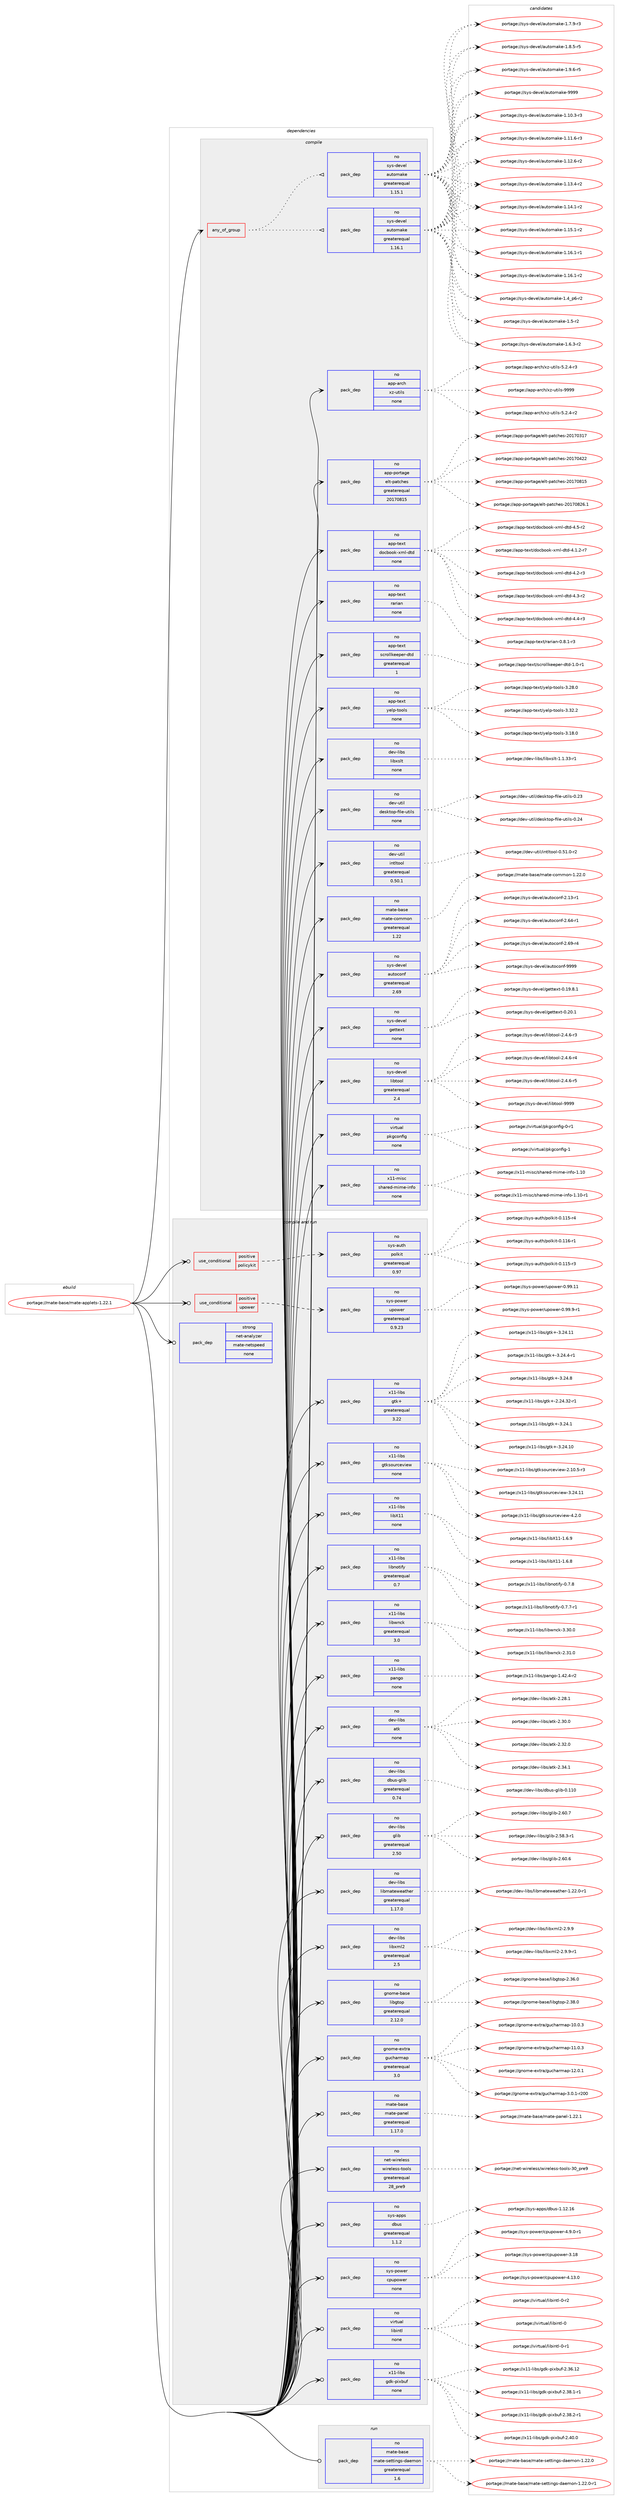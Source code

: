 digraph prolog {

# *************
# Graph options
# *************

newrank=true;
concentrate=true;
compound=true;
graph [rankdir=LR,fontname=Helvetica,fontsize=10,ranksep=1.5];#, ranksep=2.5, nodesep=0.2];
edge  [arrowhead=vee];
node  [fontname=Helvetica,fontsize=10];

# **********
# The ebuild
# **********

subgraph cluster_leftcol {
color=gray;
rank=same;
label=<<i>ebuild</i>>;
id [label="portage://mate-base/mate-applets-1.22.1", color=red, width=4, href="../mate-base/mate-applets-1.22.1.svg"];
}

# ****************
# The dependencies
# ****************

subgraph cluster_midcol {
color=gray;
label=<<i>dependencies</i>>;
subgraph cluster_compile {
fillcolor="#eeeeee";
style=filled;
label=<<i>compile</i>>;
subgraph any4832 {
dependency308173 [label=<<TABLE BORDER="0" CELLBORDER="1" CELLSPACING="0" CELLPADDING="4"><TR><TD CELLPADDING="10">any_of_group</TD></TR></TABLE>>, shape=none, color=red];subgraph pack225824 {
dependency308174 [label=<<TABLE BORDER="0" CELLBORDER="1" CELLSPACING="0" CELLPADDING="4" WIDTH="220"><TR><TD ROWSPAN="6" CELLPADDING="30">pack_dep</TD></TR><TR><TD WIDTH="110">no</TD></TR><TR><TD>sys-devel</TD></TR><TR><TD>automake</TD></TR><TR><TD>greaterequal</TD></TR><TR><TD>1.16.1</TD></TR></TABLE>>, shape=none, color=blue];
}
dependency308173:e -> dependency308174:w [weight=20,style="dotted",arrowhead="oinv"];
subgraph pack225825 {
dependency308175 [label=<<TABLE BORDER="0" CELLBORDER="1" CELLSPACING="0" CELLPADDING="4" WIDTH="220"><TR><TD ROWSPAN="6" CELLPADDING="30">pack_dep</TD></TR><TR><TD WIDTH="110">no</TD></TR><TR><TD>sys-devel</TD></TR><TR><TD>automake</TD></TR><TR><TD>greaterequal</TD></TR><TR><TD>1.15.1</TD></TR></TABLE>>, shape=none, color=blue];
}
dependency308173:e -> dependency308175:w [weight=20,style="dotted",arrowhead="oinv"];
}
id:e -> dependency308173:w [weight=20,style="solid",arrowhead="vee"];
subgraph pack225826 {
dependency308176 [label=<<TABLE BORDER="0" CELLBORDER="1" CELLSPACING="0" CELLPADDING="4" WIDTH="220"><TR><TD ROWSPAN="6" CELLPADDING="30">pack_dep</TD></TR><TR><TD WIDTH="110">no</TD></TR><TR><TD>app-arch</TD></TR><TR><TD>xz-utils</TD></TR><TR><TD>none</TD></TR><TR><TD></TD></TR></TABLE>>, shape=none, color=blue];
}
id:e -> dependency308176:w [weight=20,style="solid",arrowhead="vee"];
subgraph pack225827 {
dependency308177 [label=<<TABLE BORDER="0" CELLBORDER="1" CELLSPACING="0" CELLPADDING="4" WIDTH="220"><TR><TD ROWSPAN="6" CELLPADDING="30">pack_dep</TD></TR><TR><TD WIDTH="110">no</TD></TR><TR><TD>app-portage</TD></TR><TR><TD>elt-patches</TD></TR><TR><TD>greaterequal</TD></TR><TR><TD>20170815</TD></TR></TABLE>>, shape=none, color=blue];
}
id:e -> dependency308177:w [weight=20,style="solid",arrowhead="vee"];
subgraph pack225828 {
dependency308178 [label=<<TABLE BORDER="0" CELLBORDER="1" CELLSPACING="0" CELLPADDING="4" WIDTH="220"><TR><TD ROWSPAN="6" CELLPADDING="30">pack_dep</TD></TR><TR><TD WIDTH="110">no</TD></TR><TR><TD>app-text</TD></TR><TR><TD>docbook-xml-dtd</TD></TR><TR><TD>none</TD></TR><TR><TD></TD></TR></TABLE>>, shape=none, color=blue];
}
id:e -> dependency308178:w [weight=20,style="solid",arrowhead="vee"];
subgraph pack225829 {
dependency308179 [label=<<TABLE BORDER="0" CELLBORDER="1" CELLSPACING="0" CELLPADDING="4" WIDTH="220"><TR><TD ROWSPAN="6" CELLPADDING="30">pack_dep</TD></TR><TR><TD WIDTH="110">no</TD></TR><TR><TD>app-text</TD></TR><TR><TD>rarian</TD></TR><TR><TD>none</TD></TR><TR><TD></TD></TR></TABLE>>, shape=none, color=blue];
}
id:e -> dependency308179:w [weight=20,style="solid",arrowhead="vee"];
subgraph pack225830 {
dependency308180 [label=<<TABLE BORDER="0" CELLBORDER="1" CELLSPACING="0" CELLPADDING="4" WIDTH="220"><TR><TD ROWSPAN="6" CELLPADDING="30">pack_dep</TD></TR><TR><TD WIDTH="110">no</TD></TR><TR><TD>app-text</TD></TR><TR><TD>scrollkeeper-dtd</TD></TR><TR><TD>greaterequal</TD></TR><TR><TD>1</TD></TR></TABLE>>, shape=none, color=blue];
}
id:e -> dependency308180:w [weight=20,style="solid",arrowhead="vee"];
subgraph pack225831 {
dependency308181 [label=<<TABLE BORDER="0" CELLBORDER="1" CELLSPACING="0" CELLPADDING="4" WIDTH="220"><TR><TD ROWSPAN="6" CELLPADDING="30">pack_dep</TD></TR><TR><TD WIDTH="110">no</TD></TR><TR><TD>app-text</TD></TR><TR><TD>yelp-tools</TD></TR><TR><TD>none</TD></TR><TR><TD></TD></TR></TABLE>>, shape=none, color=blue];
}
id:e -> dependency308181:w [weight=20,style="solid",arrowhead="vee"];
subgraph pack225832 {
dependency308182 [label=<<TABLE BORDER="0" CELLBORDER="1" CELLSPACING="0" CELLPADDING="4" WIDTH="220"><TR><TD ROWSPAN="6" CELLPADDING="30">pack_dep</TD></TR><TR><TD WIDTH="110">no</TD></TR><TR><TD>dev-libs</TD></TR><TR><TD>libxslt</TD></TR><TR><TD>none</TD></TR><TR><TD></TD></TR></TABLE>>, shape=none, color=blue];
}
id:e -> dependency308182:w [weight=20,style="solid",arrowhead="vee"];
subgraph pack225833 {
dependency308183 [label=<<TABLE BORDER="0" CELLBORDER="1" CELLSPACING="0" CELLPADDING="4" WIDTH="220"><TR><TD ROWSPAN="6" CELLPADDING="30">pack_dep</TD></TR><TR><TD WIDTH="110">no</TD></TR><TR><TD>dev-util</TD></TR><TR><TD>desktop-file-utils</TD></TR><TR><TD>none</TD></TR><TR><TD></TD></TR></TABLE>>, shape=none, color=blue];
}
id:e -> dependency308183:w [weight=20,style="solid",arrowhead="vee"];
subgraph pack225834 {
dependency308184 [label=<<TABLE BORDER="0" CELLBORDER="1" CELLSPACING="0" CELLPADDING="4" WIDTH="220"><TR><TD ROWSPAN="6" CELLPADDING="30">pack_dep</TD></TR><TR><TD WIDTH="110">no</TD></TR><TR><TD>dev-util</TD></TR><TR><TD>intltool</TD></TR><TR><TD>greaterequal</TD></TR><TR><TD>0.50.1</TD></TR></TABLE>>, shape=none, color=blue];
}
id:e -> dependency308184:w [weight=20,style="solid",arrowhead="vee"];
subgraph pack225835 {
dependency308185 [label=<<TABLE BORDER="0" CELLBORDER="1" CELLSPACING="0" CELLPADDING="4" WIDTH="220"><TR><TD ROWSPAN="6" CELLPADDING="30">pack_dep</TD></TR><TR><TD WIDTH="110">no</TD></TR><TR><TD>mate-base</TD></TR><TR><TD>mate-common</TD></TR><TR><TD>greaterequal</TD></TR><TR><TD>1.22</TD></TR></TABLE>>, shape=none, color=blue];
}
id:e -> dependency308185:w [weight=20,style="solid",arrowhead="vee"];
subgraph pack225836 {
dependency308186 [label=<<TABLE BORDER="0" CELLBORDER="1" CELLSPACING="0" CELLPADDING="4" WIDTH="220"><TR><TD ROWSPAN="6" CELLPADDING="30">pack_dep</TD></TR><TR><TD WIDTH="110">no</TD></TR><TR><TD>sys-devel</TD></TR><TR><TD>autoconf</TD></TR><TR><TD>greaterequal</TD></TR><TR><TD>2.69</TD></TR></TABLE>>, shape=none, color=blue];
}
id:e -> dependency308186:w [weight=20,style="solid",arrowhead="vee"];
subgraph pack225837 {
dependency308187 [label=<<TABLE BORDER="0" CELLBORDER="1" CELLSPACING="0" CELLPADDING="4" WIDTH="220"><TR><TD ROWSPAN="6" CELLPADDING="30">pack_dep</TD></TR><TR><TD WIDTH="110">no</TD></TR><TR><TD>sys-devel</TD></TR><TR><TD>gettext</TD></TR><TR><TD>none</TD></TR><TR><TD></TD></TR></TABLE>>, shape=none, color=blue];
}
id:e -> dependency308187:w [weight=20,style="solid",arrowhead="vee"];
subgraph pack225838 {
dependency308188 [label=<<TABLE BORDER="0" CELLBORDER="1" CELLSPACING="0" CELLPADDING="4" WIDTH="220"><TR><TD ROWSPAN="6" CELLPADDING="30">pack_dep</TD></TR><TR><TD WIDTH="110">no</TD></TR><TR><TD>sys-devel</TD></TR><TR><TD>libtool</TD></TR><TR><TD>greaterequal</TD></TR><TR><TD>2.4</TD></TR></TABLE>>, shape=none, color=blue];
}
id:e -> dependency308188:w [weight=20,style="solid",arrowhead="vee"];
subgraph pack225839 {
dependency308189 [label=<<TABLE BORDER="0" CELLBORDER="1" CELLSPACING="0" CELLPADDING="4" WIDTH="220"><TR><TD ROWSPAN="6" CELLPADDING="30">pack_dep</TD></TR><TR><TD WIDTH="110">no</TD></TR><TR><TD>virtual</TD></TR><TR><TD>pkgconfig</TD></TR><TR><TD>none</TD></TR><TR><TD></TD></TR></TABLE>>, shape=none, color=blue];
}
id:e -> dependency308189:w [weight=20,style="solid",arrowhead="vee"];
subgraph pack225840 {
dependency308190 [label=<<TABLE BORDER="0" CELLBORDER="1" CELLSPACING="0" CELLPADDING="4" WIDTH="220"><TR><TD ROWSPAN="6" CELLPADDING="30">pack_dep</TD></TR><TR><TD WIDTH="110">no</TD></TR><TR><TD>x11-misc</TD></TR><TR><TD>shared-mime-info</TD></TR><TR><TD>none</TD></TR><TR><TD></TD></TR></TABLE>>, shape=none, color=blue];
}
id:e -> dependency308190:w [weight=20,style="solid",arrowhead="vee"];
}
subgraph cluster_compileandrun {
fillcolor="#eeeeee";
style=filled;
label=<<i>compile and run</i>>;
subgraph cond77403 {
dependency308191 [label=<<TABLE BORDER="0" CELLBORDER="1" CELLSPACING="0" CELLPADDING="4"><TR><TD ROWSPAN="3" CELLPADDING="10">use_conditional</TD></TR><TR><TD>positive</TD></TR><TR><TD>policykit</TD></TR></TABLE>>, shape=none, color=red];
subgraph pack225841 {
dependency308192 [label=<<TABLE BORDER="0" CELLBORDER="1" CELLSPACING="0" CELLPADDING="4" WIDTH="220"><TR><TD ROWSPAN="6" CELLPADDING="30">pack_dep</TD></TR><TR><TD WIDTH="110">no</TD></TR><TR><TD>sys-auth</TD></TR><TR><TD>polkit</TD></TR><TR><TD>greaterequal</TD></TR><TR><TD>0.97</TD></TR></TABLE>>, shape=none, color=blue];
}
dependency308191:e -> dependency308192:w [weight=20,style="dashed",arrowhead="vee"];
}
id:e -> dependency308191:w [weight=20,style="solid",arrowhead="odotvee"];
subgraph cond77404 {
dependency308193 [label=<<TABLE BORDER="0" CELLBORDER="1" CELLSPACING="0" CELLPADDING="4"><TR><TD ROWSPAN="3" CELLPADDING="10">use_conditional</TD></TR><TR><TD>positive</TD></TR><TR><TD>upower</TD></TR></TABLE>>, shape=none, color=red];
subgraph pack225842 {
dependency308194 [label=<<TABLE BORDER="0" CELLBORDER="1" CELLSPACING="0" CELLPADDING="4" WIDTH="220"><TR><TD ROWSPAN="6" CELLPADDING="30">pack_dep</TD></TR><TR><TD WIDTH="110">no</TD></TR><TR><TD>sys-power</TD></TR><TR><TD>upower</TD></TR><TR><TD>greaterequal</TD></TR><TR><TD>0.9.23</TD></TR></TABLE>>, shape=none, color=blue];
}
dependency308193:e -> dependency308194:w [weight=20,style="dashed",arrowhead="vee"];
}
id:e -> dependency308193:w [weight=20,style="solid",arrowhead="odotvee"];
subgraph pack225843 {
dependency308195 [label=<<TABLE BORDER="0" CELLBORDER="1" CELLSPACING="0" CELLPADDING="4" WIDTH="220"><TR><TD ROWSPAN="6" CELLPADDING="30">pack_dep</TD></TR><TR><TD WIDTH="110">no</TD></TR><TR><TD>dev-libs</TD></TR><TR><TD>atk</TD></TR><TR><TD>none</TD></TR><TR><TD></TD></TR></TABLE>>, shape=none, color=blue];
}
id:e -> dependency308195:w [weight=20,style="solid",arrowhead="odotvee"];
subgraph pack225844 {
dependency308196 [label=<<TABLE BORDER="0" CELLBORDER="1" CELLSPACING="0" CELLPADDING="4" WIDTH="220"><TR><TD ROWSPAN="6" CELLPADDING="30">pack_dep</TD></TR><TR><TD WIDTH="110">no</TD></TR><TR><TD>dev-libs</TD></TR><TR><TD>dbus-glib</TD></TR><TR><TD>greaterequal</TD></TR><TR><TD>0.74</TD></TR></TABLE>>, shape=none, color=blue];
}
id:e -> dependency308196:w [weight=20,style="solid",arrowhead="odotvee"];
subgraph pack225845 {
dependency308197 [label=<<TABLE BORDER="0" CELLBORDER="1" CELLSPACING="0" CELLPADDING="4" WIDTH="220"><TR><TD ROWSPAN="6" CELLPADDING="30">pack_dep</TD></TR><TR><TD WIDTH="110">no</TD></TR><TR><TD>dev-libs</TD></TR><TR><TD>glib</TD></TR><TR><TD>greaterequal</TD></TR><TR><TD>2.50</TD></TR></TABLE>>, shape=none, color=blue];
}
id:e -> dependency308197:w [weight=20,style="solid",arrowhead="odotvee"];
subgraph pack225846 {
dependency308198 [label=<<TABLE BORDER="0" CELLBORDER="1" CELLSPACING="0" CELLPADDING="4" WIDTH="220"><TR><TD ROWSPAN="6" CELLPADDING="30">pack_dep</TD></TR><TR><TD WIDTH="110">no</TD></TR><TR><TD>dev-libs</TD></TR><TR><TD>libmateweather</TD></TR><TR><TD>greaterequal</TD></TR><TR><TD>1.17.0</TD></TR></TABLE>>, shape=none, color=blue];
}
id:e -> dependency308198:w [weight=20,style="solid",arrowhead="odotvee"];
subgraph pack225847 {
dependency308199 [label=<<TABLE BORDER="0" CELLBORDER="1" CELLSPACING="0" CELLPADDING="4" WIDTH="220"><TR><TD ROWSPAN="6" CELLPADDING="30">pack_dep</TD></TR><TR><TD WIDTH="110">no</TD></TR><TR><TD>dev-libs</TD></TR><TR><TD>libxml2</TD></TR><TR><TD>greaterequal</TD></TR><TR><TD>2.5</TD></TR></TABLE>>, shape=none, color=blue];
}
id:e -> dependency308199:w [weight=20,style="solid",arrowhead="odotvee"];
subgraph pack225848 {
dependency308200 [label=<<TABLE BORDER="0" CELLBORDER="1" CELLSPACING="0" CELLPADDING="4" WIDTH="220"><TR><TD ROWSPAN="6" CELLPADDING="30">pack_dep</TD></TR><TR><TD WIDTH="110">no</TD></TR><TR><TD>gnome-base</TD></TR><TR><TD>libgtop</TD></TR><TR><TD>greaterequal</TD></TR><TR><TD>2.12.0</TD></TR></TABLE>>, shape=none, color=blue];
}
id:e -> dependency308200:w [weight=20,style="solid",arrowhead="odotvee"];
subgraph pack225849 {
dependency308201 [label=<<TABLE BORDER="0" CELLBORDER="1" CELLSPACING="0" CELLPADDING="4" WIDTH="220"><TR><TD ROWSPAN="6" CELLPADDING="30">pack_dep</TD></TR><TR><TD WIDTH="110">no</TD></TR><TR><TD>gnome-extra</TD></TR><TR><TD>gucharmap</TD></TR><TR><TD>greaterequal</TD></TR><TR><TD>3.0</TD></TR></TABLE>>, shape=none, color=blue];
}
id:e -> dependency308201:w [weight=20,style="solid",arrowhead="odotvee"];
subgraph pack225850 {
dependency308202 [label=<<TABLE BORDER="0" CELLBORDER="1" CELLSPACING="0" CELLPADDING="4" WIDTH="220"><TR><TD ROWSPAN="6" CELLPADDING="30">pack_dep</TD></TR><TR><TD WIDTH="110">no</TD></TR><TR><TD>mate-base</TD></TR><TR><TD>mate-panel</TD></TR><TR><TD>greaterequal</TD></TR><TR><TD>1.17.0</TD></TR></TABLE>>, shape=none, color=blue];
}
id:e -> dependency308202:w [weight=20,style="solid",arrowhead="odotvee"];
subgraph pack225851 {
dependency308203 [label=<<TABLE BORDER="0" CELLBORDER="1" CELLSPACING="0" CELLPADDING="4" WIDTH="220"><TR><TD ROWSPAN="6" CELLPADDING="30">pack_dep</TD></TR><TR><TD WIDTH="110">no</TD></TR><TR><TD>net-wireless</TD></TR><TR><TD>wireless-tools</TD></TR><TR><TD>greaterequal</TD></TR><TR><TD>28_pre9</TD></TR></TABLE>>, shape=none, color=blue];
}
id:e -> dependency308203:w [weight=20,style="solid",arrowhead="odotvee"];
subgraph pack225852 {
dependency308204 [label=<<TABLE BORDER="0" CELLBORDER="1" CELLSPACING="0" CELLPADDING="4" WIDTH="220"><TR><TD ROWSPAN="6" CELLPADDING="30">pack_dep</TD></TR><TR><TD WIDTH="110">no</TD></TR><TR><TD>sys-apps</TD></TR><TR><TD>dbus</TD></TR><TR><TD>greaterequal</TD></TR><TR><TD>1.1.2</TD></TR></TABLE>>, shape=none, color=blue];
}
id:e -> dependency308204:w [weight=20,style="solid",arrowhead="odotvee"];
subgraph pack225853 {
dependency308205 [label=<<TABLE BORDER="0" CELLBORDER="1" CELLSPACING="0" CELLPADDING="4" WIDTH="220"><TR><TD ROWSPAN="6" CELLPADDING="30">pack_dep</TD></TR><TR><TD WIDTH="110">no</TD></TR><TR><TD>sys-power</TD></TR><TR><TD>cpupower</TD></TR><TR><TD>none</TD></TR><TR><TD></TD></TR></TABLE>>, shape=none, color=blue];
}
id:e -> dependency308205:w [weight=20,style="solid",arrowhead="odotvee"];
subgraph pack225854 {
dependency308206 [label=<<TABLE BORDER="0" CELLBORDER="1" CELLSPACING="0" CELLPADDING="4" WIDTH="220"><TR><TD ROWSPAN="6" CELLPADDING="30">pack_dep</TD></TR><TR><TD WIDTH="110">no</TD></TR><TR><TD>virtual</TD></TR><TR><TD>libintl</TD></TR><TR><TD>none</TD></TR><TR><TD></TD></TR></TABLE>>, shape=none, color=blue];
}
id:e -> dependency308206:w [weight=20,style="solid",arrowhead="odotvee"];
subgraph pack225855 {
dependency308207 [label=<<TABLE BORDER="0" CELLBORDER="1" CELLSPACING="0" CELLPADDING="4" WIDTH="220"><TR><TD ROWSPAN="6" CELLPADDING="30">pack_dep</TD></TR><TR><TD WIDTH="110">no</TD></TR><TR><TD>x11-libs</TD></TR><TR><TD>gdk-pixbuf</TD></TR><TR><TD>none</TD></TR><TR><TD></TD></TR></TABLE>>, shape=none, color=blue];
}
id:e -> dependency308207:w [weight=20,style="solid",arrowhead="odotvee"];
subgraph pack225856 {
dependency308208 [label=<<TABLE BORDER="0" CELLBORDER="1" CELLSPACING="0" CELLPADDING="4" WIDTH="220"><TR><TD ROWSPAN="6" CELLPADDING="30">pack_dep</TD></TR><TR><TD WIDTH="110">no</TD></TR><TR><TD>x11-libs</TD></TR><TR><TD>gtk+</TD></TR><TR><TD>greaterequal</TD></TR><TR><TD>3.22</TD></TR></TABLE>>, shape=none, color=blue];
}
id:e -> dependency308208:w [weight=20,style="solid",arrowhead="odotvee"];
subgraph pack225857 {
dependency308209 [label=<<TABLE BORDER="0" CELLBORDER="1" CELLSPACING="0" CELLPADDING="4" WIDTH="220"><TR><TD ROWSPAN="6" CELLPADDING="30">pack_dep</TD></TR><TR><TD WIDTH="110">no</TD></TR><TR><TD>x11-libs</TD></TR><TR><TD>gtksourceview</TD></TR><TR><TD>none</TD></TR><TR><TD></TD></TR></TABLE>>, shape=none, color=blue];
}
id:e -> dependency308209:w [weight=20,style="solid",arrowhead="odotvee"];
subgraph pack225858 {
dependency308210 [label=<<TABLE BORDER="0" CELLBORDER="1" CELLSPACING="0" CELLPADDING="4" WIDTH="220"><TR><TD ROWSPAN="6" CELLPADDING="30">pack_dep</TD></TR><TR><TD WIDTH="110">no</TD></TR><TR><TD>x11-libs</TD></TR><TR><TD>libX11</TD></TR><TR><TD>none</TD></TR><TR><TD></TD></TR></TABLE>>, shape=none, color=blue];
}
id:e -> dependency308210:w [weight=20,style="solid",arrowhead="odotvee"];
subgraph pack225859 {
dependency308211 [label=<<TABLE BORDER="0" CELLBORDER="1" CELLSPACING="0" CELLPADDING="4" WIDTH="220"><TR><TD ROWSPAN="6" CELLPADDING="30">pack_dep</TD></TR><TR><TD WIDTH="110">no</TD></TR><TR><TD>x11-libs</TD></TR><TR><TD>libnotify</TD></TR><TR><TD>greaterequal</TD></TR><TR><TD>0.7</TD></TR></TABLE>>, shape=none, color=blue];
}
id:e -> dependency308211:w [weight=20,style="solid",arrowhead="odotvee"];
subgraph pack225860 {
dependency308212 [label=<<TABLE BORDER="0" CELLBORDER="1" CELLSPACING="0" CELLPADDING="4" WIDTH="220"><TR><TD ROWSPAN="6" CELLPADDING="30">pack_dep</TD></TR><TR><TD WIDTH="110">no</TD></TR><TR><TD>x11-libs</TD></TR><TR><TD>libwnck</TD></TR><TR><TD>greaterequal</TD></TR><TR><TD>3.0</TD></TR></TABLE>>, shape=none, color=blue];
}
id:e -> dependency308212:w [weight=20,style="solid",arrowhead="odotvee"];
subgraph pack225861 {
dependency308213 [label=<<TABLE BORDER="0" CELLBORDER="1" CELLSPACING="0" CELLPADDING="4" WIDTH="220"><TR><TD ROWSPAN="6" CELLPADDING="30">pack_dep</TD></TR><TR><TD WIDTH="110">no</TD></TR><TR><TD>x11-libs</TD></TR><TR><TD>pango</TD></TR><TR><TD>none</TD></TR><TR><TD></TD></TR></TABLE>>, shape=none, color=blue];
}
id:e -> dependency308213:w [weight=20,style="solid",arrowhead="odotvee"];
subgraph pack225862 {
dependency308214 [label=<<TABLE BORDER="0" CELLBORDER="1" CELLSPACING="0" CELLPADDING="4" WIDTH="220"><TR><TD ROWSPAN="6" CELLPADDING="30">pack_dep</TD></TR><TR><TD WIDTH="110">strong</TD></TR><TR><TD>net-analyzer</TD></TR><TR><TD>mate-netspeed</TD></TR><TR><TD>none</TD></TR><TR><TD></TD></TR></TABLE>>, shape=none, color=blue];
}
id:e -> dependency308214:w [weight=20,style="solid",arrowhead="odotvee"];
}
subgraph cluster_run {
fillcolor="#eeeeee";
style=filled;
label=<<i>run</i>>;
subgraph pack225863 {
dependency308215 [label=<<TABLE BORDER="0" CELLBORDER="1" CELLSPACING="0" CELLPADDING="4" WIDTH="220"><TR><TD ROWSPAN="6" CELLPADDING="30">pack_dep</TD></TR><TR><TD WIDTH="110">no</TD></TR><TR><TD>mate-base</TD></TR><TR><TD>mate-settings-daemon</TD></TR><TR><TD>greaterequal</TD></TR><TR><TD>1.6</TD></TR></TABLE>>, shape=none, color=blue];
}
id:e -> dependency308215:w [weight=20,style="solid",arrowhead="odot"];
}
}

# **************
# The candidates
# **************

subgraph cluster_choices {
rank=same;
color=gray;
label=<<i>candidates</i>>;

subgraph choice225824 {
color=black;
nodesep=1;
choiceportage11512111545100101118101108479711711611110997107101454946494846514511451 [label="portage://sys-devel/automake-1.10.3-r3", color=red, width=4,href="../sys-devel/automake-1.10.3-r3.svg"];
choiceportage11512111545100101118101108479711711611110997107101454946494946544511451 [label="portage://sys-devel/automake-1.11.6-r3", color=red, width=4,href="../sys-devel/automake-1.11.6-r3.svg"];
choiceportage11512111545100101118101108479711711611110997107101454946495046544511450 [label="portage://sys-devel/automake-1.12.6-r2", color=red, width=4,href="../sys-devel/automake-1.12.6-r2.svg"];
choiceportage11512111545100101118101108479711711611110997107101454946495146524511450 [label="portage://sys-devel/automake-1.13.4-r2", color=red, width=4,href="../sys-devel/automake-1.13.4-r2.svg"];
choiceportage11512111545100101118101108479711711611110997107101454946495246494511450 [label="portage://sys-devel/automake-1.14.1-r2", color=red, width=4,href="../sys-devel/automake-1.14.1-r2.svg"];
choiceportage11512111545100101118101108479711711611110997107101454946495346494511450 [label="portage://sys-devel/automake-1.15.1-r2", color=red, width=4,href="../sys-devel/automake-1.15.1-r2.svg"];
choiceportage11512111545100101118101108479711711611110997107101454946495446494511449 [label="portage://sys-devel/automake-1.16.1-r1", color=red, width=4,href="../sys-devel/automake-1.16.1-r1.svg"];
choiceportage11512111545100101118101108479711711611110997107101454946495446494511450 [label="portage://sys-devel/automake-1.16.1-r2", color=red, width=4,href="../sys-devel/automake-1.16.1-r2.svg"];
choiceportage115121115451001011181011084797117116111109971071014549465295112544511450 [label="portage://sys-devel/automake-1.4_p6-r2", color=red, width=4,href="../sys-devel/automake-1.4_p6-r2.svg"];
choiceportage11512111545100101118101108479711711611110997107101454946534511450 [label="portage://sys-devel/automake-1.5-r2", color=red, width=4,href="../sys-devel/automake-1.5-r2.svg"];
choiceportage115121115451001011181011084797117116111109971071014549465446514511450 [label="portage://sys-devel/automake-1.6.3-r2", color=red, width=4,href="../sys-devel/automake-1.6.3-r2.svg"];
choiceportage115121115451001011181011084797117116111109971071014549465546574511451 [label="portage://sys-devel/automake-1.7.9-r3", color=red, width=4,href="../sys-devel/automake-1.7.9-r3.svg"];
choiceportage115121115451001011181011084797117116111109971071014549465646534511453 [label="portage://sys-devel/automake-1.8.5-r5", color=red, width=4,href="../sys-devel/automake-1.8.5-r5.svg"];
choiceportage115121115451001011181011084797117116111109971071014549465746544511453 [label="portage://sys-devel/automake-1.9.6-r5", color=red, width=4,href="../sys-devel/automake-1.9.6-r5.svg"];
choiceportage115121115451001011181011084797117116111109971071014557575757 [label="portage://sys-devel/automake-9999", color=red, width=4,href="../sys-devel/automake-9999.svg"];
dependency308174:e -> choiceportage11512111545100101118101108479711711611110997107101454946494846514511451:w [style=dotted,weight="100"];
dependency308174:e -> choiceportage11512111545100101118101108479711711611110997107101454946494946544511451:w [style=dotted,weight="100"];
dependency308174:e -> choiceportage11512111545100101118101108479711711611110997107101454946495046544511450:w [style=dotted,weight="100"];
dependency308174:e -> choiceportage11512111545100101118101108479711711611110997107101454946495146524511450:w [style=dotted,weight="100"];
dependency308174:e -> choiceportage11512111545100101118101108479711711611110997107101454946495246494511450:w [style=dotted,weight="100"];
dependency308174:e -> choiceportage11512111545100101118101108479711711611110997107101454946495346494511450:w [style=dotted,weight="100"];
dependency308174:e -> choiceportage11512111545100101118101108479711711611110997107101454946495446494511449:w [style=dotted,weight="100"];
dependency308174:e -> choiceportage11512111545100101118101108479711711611110997107101454946495446494511450:w [style=dotted,weight="100"];
dependency308174:e -> choiceportage115121115451001011181011084797117116111109971071014549465295112544511450:w [style=dotted,weight="100"];
dependency308174:e -> choiceportage11512111545100101118101108479711711611110997107101454946534511450:w [style=dotted,weight="100"];
dependency308174:e -> choiceportage115121115451001011181011084797117116111109971071014549465446514511450:w [style=dotted,weight="100"];
dependency308174:e -> choiceportage115121115451001011181011084797117116111109971071014549465546574511451:w [style=dotted,weight="100"];
dependency308174:e -> choiceportage115121115451001011181011084797117116111109971071014549465646534511453:w [style=dotted,weight="100"];
dependency308174:e -> choiceportage115121115451001011181011084797117116111109971071014549465746544511453:w [style=dotted,weight="100"];
dependency308174:e -> choiceportage115121115451001011181011084797117116111109971071014557575757:w [style=dotted,weight="100"];
}
subgraph choice225825 {
color=black;
nodesep=1;
choiceportage11512111545100101118101108479711711611110997107101454946494846514511451 [label="portage://sys-devel/automake-1.10.3-r3", color=red, width=4,href="../sys-devel/automake-1.10.3-r3.svg"];
choiceportage11512111545100101118101108479711711611110997107101454946494946544511451 [label="portage://sys-devel/automake-1.11.6-r3", color=red, width=4,href="../sys-devel/automake-1.11.6-r3.svg"];
choiceportage11512111545100101118101108479711711611110997107101454946495046544511450 [label="portage://sys-devel/automake-1.12.6-r2", color=red, width=4,href="../sys-devel/automake-1.12.6-r2.svg"];
choiceportage11512111545100101118101108479711711611110997107101454946495146524511450 [label="portage://sys-devel/automake-1.13.4-r2", color=red, width=4,href="../sys-devel/automake-1.13.4-r2.svg"];
choiceportage11512111545100101118101108479711711611110997107101454946495246494511450 [label="portage://sys-devel/automake-1.14.1-r2", color=red, width=4,href="../sys-devel/automake-1.14.1-r2.svg"];
choiceportage11512111545100101118101108479711711611110997107101454946495346494511450 [label="portage://sys-devel/automake-1.15.1-r2", color=red, width=4,href="../sys-devel/automake-1.15.1-r2.svg"];
choiceportage11512111545100101118101108479711711611110997107101454946495446494511449 [label="portage://sys-devel/automake-1.16.1-r1", color=red, width=4,href="../sys-devel/automake-1.16.1-r1.svg"];
choiceportage11512111545100101118101108479711711611110997107101454946495446494511450 [label="portage://sys-devel/automake-1.16.1-r2", color=red, width=4,href="../sys-devel/automake-1.16.1-r2.svg"];
choiceportage115121115451001011181011084797117116111109971071014549465295112544511450 [label="portage://sys-devel/automake-1.4_p6-r2", color=red, width=4,href="../sys-devel/automake-1.4_p6-r2.svg"];
choiceportage11512111545100101118101108479711711611110997107101454946534511450 [label="portage://sys-devel/automake-1.5-r2", color=red, width=4,href="../sys-devel/automake-1.5-r2.svg"];
choiceportage115121115451001011181011084797117116111109971071014549465446514511450 [label="portage://sys-devel/automake-1.6.3-r2", color=red, width=4,href="../sys-devel/automake-1.6.3-r2.svg"];
choiceportage115121115451001011181011084797117116111109971071014549465546574511451 [label="portage://sys-devel/automake-1.7.9-r3", color=red, width=4,href="../sys-devel/automake-1.7.9-r3.svg"];
choiceportage115121115451001011181011084797117116111109971071014549465646534511453 [label="portage://sys-devel/automake-1.8.5-r5", color=red, width=4,href="../sys-devel/automake-1.8.5-r5.svg"];
choiceportage115121115451001011181011084797117116111109971071014549465746544511453 [label="portage://sys-devel/automake-1.9.6-r5", color=red, width=4,href="../sys-devel/automake-1.9.6-r5.svg"];
choiceportage115121115451001011181011084797117116111109971071014557575757 [label="portage://sys-devel/automake-9999", color=red, width=4,href="../sys-devel/automake-9999.svg"];
dependency308175:e -> choiceportage11512111545100101118101108479711711611110997107101454946494846514511451:w [style=dotted,weight="100"];
dependency308175:e -> choiceportage11512111545100101118101108479711711611110997107101454946494946544511451:w [style=dotted,weight="100"];
dependency308175:e -> choiceportage11512111545100101118101108479711711611110997107101454946495046544511450:w [style=dotted,weight="100"];
dependency308175:e -> choiceportage11512111545100101118101108479711711611110997107101454946495146524511450:w [style=dotted,weight="100"];
dependency308175:e -> choiceportage11512111545100101118101108479711711611110997107101454946495246494511450:w [style=dotted,weight="100"];
dependency308175:e -> choiceportage11512111545100101118101108479711711611110997107101454946495346494511450:w [style=dotted,weight="100"];
dependency308175:e -> choiceportage11512111545100101118101108479711711611110997107101454946495446494511449:w [style=dotted,weight="100"];
dependency308175:e -> choiceportage11512111545100101118101108479711711611110997107101454946495446494511450:w [style=dotted,weight="100"];
dependency308175:e -> choiceportage115121115451001011181011084797117116111109971071014549465295112544511450:w [style=dotted,weight="100"];
dependency308175:e -> choiceportage11512111545100101118101108479711711611110997107101454946534511450:w [style=dotted,weight="100"];
dependency308175:e -> choiceportage115121115451001011181011084797117116111109971071014549465446514511450:w [style=dotted,weight="100"];
dependency308175:e -> choiceportage115121115451001011181011084797117116111109971071014549465546574511451:w [style=dotted,weight="100"];
dependency308175:e -> choiceportage115121115451001011181011084797117116111109971071014549465646534511453:w [style=dotted,weight="100"];
dependency308175:e -> choiceportage115121115451001011181011084797117116111109971071014549465746544511453:w [style=dotted,weight="100"];
dependency308175:e -> choiceportage115121115451001011181011084797117116111109971071014557575757:w [style=dotted,weight="100"];
}
subgraph choice225826 {
color=black;
nodesep=1;
choiceportage9711211245971149910447120122451171161051081154553465046524511450 [label="portage://app-arch/xz-utils-5.2.4-r2", color=red, width=4,href="../app-arch/xz-utils-5.2.4-r2.svg"];
choiceportage9711211245971149910447120122451171161051081154553465046524511451 [label="portage://app-arch/xz-utils-5.2.4-r3", color=red, width=4,href="../app-arch/xz-utils-5.2.4-r3.svg"];
choiceportage9711211245971149910447120122451171161051081154557575757 [label="portage://app-arch/xz-utils-9999", color=red, width=4,href="../app-arch/xz-utils-9999.svg"];
dependency308176:e -> choiceportage9711211245971149910447120122451171161051081154553465046524511450:w [style=dotted,weight="100"];
dependency308176:e -> choiceportage9711211245971149910447120122451171161051081154553465046524511451:w [style=dotted,weight="100"];
dependency308176:e -> choiceportage9711211245971149910447120122451171161051081154557575757:w [style=dotted,weight="100"];
}
subgraph choice225827 {
color=black;
nodesep=1;
choiceportage97112112451121111141169710310147101108116451129711699104101115455048495548514955 [label="portage://app-portage/elt-patches-20170317", color=red, width=4,href="../app-portage/elt-patches-20170317.svg"];
choiceportage97112112451121111141169710310147101108116451129711699104101115455048495548525050 [label="portage://app-portage/elt-patches-20170422", color=red, width=4,href="../app-portage/elt-patches-20170422.svg"];
choiceportage97112112451121111141169710310147101108116451129711699104101115455048495548564953 [label="portage://app-portage/elt-patches-20170815", color=red, width=4,href="../app-portage/elt-patches-20170815.svg"];
choiceportage971121124511211111411697103101471011081164511297116991041011154550484955485650544649 [label="portage://app-portage/elt-patches-20170826.1", color=red, width=4,href="../app-portage/elt-patches-20170826.1.svg"];
dependency308177:e -> choiceportage97112112451121111141169710310147101108116451129711699104101115455048495548514955:w [style=dotted,weight="100"];
dependency308177:e -> choiceportage97112112451121111141169710310147101108116451129711699104101115455048495548525050:w [style=dotted,weight="100"];
dependency308177:e -> choiceportage97112112451121111141169710310147101108116451129711699104101115455048495548564953:w [style=dotted,weight="100"];
dependency308177:e -> choiceportage971121124511211111411697103101471011081164511297116991041011154550484955485650544649:w [style=dotted,weight="100"];
}
subgraph choice225828 {
color=black;
nodesep=1;
choiceportage971121124511610112011647100111999811111110745120109108451001161004552464946504511455 [label="portage://app-text/docbook-xml-dtd-4.1.2-r7", color=red, width=4,href="../app-text/docbook-xml-dtd-4.1.2-r7.svg"];
choiceportage97112112451161011201164710011199981111111074512010910845100116100455246504511451 [label="portage://app-text/docbook-xml-dtd-4.2-r3", color=red, width=4,href="../app-text/docbook-xml-dtd-4.2-r3.svg"];
choiceportage97112112451161011201164710011199981111111074512010910845100116100455246514511450 [label="portage://app-text/docbook-xml-dtd-4.3-r2", color=red, width=4,href="../app-text/docbook-xml-dtd-4.3-r2.svg"];
choiceportage97112112451161011201164710011199981111111074512010910845100116100455246524511451 [label="portage://app-text/docbook-xml-dtd-4.4-r3", color=red, width=4,href="../app-text/docbook-xml-dtd-4.4-r3.svg"];
choiceportage97112112451161011201164710011199981111111074512010910845100116100455246534511450 [label="portage://app-text/docbook-xml-dtd-4.5-r2", color=red, width=4,href="../app-text/docbook-xml-dtd-4.5-r2.svg"];
dependency308178:e -> choiceportage971121124511610112011647100111999811111110745120109108451001161004552464946504511455:w [style=dotted,weight="100"];
dependency308178:e -> choiceportage97112112451161011201164710011199981111111074512010910845100116100455246504511451:w [style=dotted,weight="100"];
dependency308178:e -> choiceportage97112112451161011201164710011199981111111074512010910845100116100455246514511450:w [style=dotted,weight="100"];
dependency308178:e -> choiceportage97112112451161011201164710011199981111111074512010910845100116100455246524511451:w [style=dotted,weight="100"];
dependency308178:e -> choiceportage97112112451161011201164710011199981111111074512010910845100116100455246534511450:w [style=dotted,weight="100"];
}
subgraph choice225829 {
color=black;
nodesep=1;
choiceportage97112112451161011201164711497114105971104548465646494511451 [label="portage://app-text/rarian-0.8.1-r3", color=red, width=4,href="../app-text/rarian-0.8.1-r3.svg"];
dependency308179:e -> choiceportage97112112451161011201164711497114105971104548465646494511451:w [style=dotted,weight="100"];
}
subgraph choice225830 {
color=black;
nodesep=1;
choiceportage9711211245116101120116471159911411110810810710110111210111445100116100454946484511449 [label="portage://app-text/scrollkeeper-dtd-1.0-r1", color=red, width=4,href="../app-text/scrollkeeper-dtd-1.0-r1.svg"];
dependency308180:e -> choiceportage9711211245116101120116471159911411110810810710110111210111445100116100454946484511449:w [style=dotted,weight="100"];
}
subgraph choice225831 {
color=black;
nodesep=1;
choiceportage9711211245116101120116471211011081124511611111110811545514649564648 [label="portage://app-text/yelp-tools-3.18.0", color=red, width=4,href="../app-text/yelp-tools-3.18.0.svg"];
choiceportage9711211245116101120116471211011081124511611111110811545514650564648 [label="portage://app-text/yelp-tools-3.28.0", color=red, width=4,href="../app-text/yelp-tools-3.28.0.svg"];
choiceportage9711211245116101120116471211011081124511611111110811545514651504650 [label="portage://app-text/yelp-tools-3.32.2", color=red, width=4,href="../app-text/yelp-tools-3.32.2.svg"];
dependency308181:e -> choiceportage9711211245116101120116471211011081124511611111110811545514649564648:w [style=dotted,weight="100"];
dependency308181:e -> choiceportage9711211245116101120116471211011081124511611111110811545514650564648:w [style=dotted,weight="100"];
dependency308181:e -> choiceportage9711211245116101120116471211011081124511611111110811545514651504650:w [style=dotted,weight="100"];
}
subgraph choice225832 {
color=black;
nodesep=1;
choiceportage10010111845108105981154710810598120115108116454946494651514511449 [label="portage://dev-libs/libxslt-1.1.33-r1", color=red, width=4,href="../dev-libs/libxslt-1.1.33-r1.svg"];
dependency308182:e -> choiceportage10010111845108105981154710810598120115108116454946494651514511449:w [style=dotted,weight="100"];
}
subgraph choice225833 {
color=black;
nodesep=1;
choiceportage100101118451171161051084710010111510711611111245102105108101451171161051081154548465051 [label="portage://dev-util/desktop-file-utils-0.23", color=red, width=4,href="../dev-util/desktop-file-utils-0.23.svg"];
choiceportage100101118451171161051084710010111510711611111245102105108101451171161051081154548465052 [label="portage://dev-util/desktop-file-utils-0.24", color=red, width=4,href="../dev-util/desktop-file-utils-0.24.svg"];
dependency308183:e -> choiceportage100101118451171161051084710010111510711611111245102105108101451171161051081154548465051:w [style=dotted,weight="100"];
dependency308183:e -> choiceportage100101118451171161051084710010111510711611111245102105108101451171161051081154548465052:w [style=dotted,weight="100"];
}
subgraph choice225834 {
color=black;
nodesep=1;
choiceportage1001011184511711610510847105110116108116111111108454846534946484511450 [label="portage://dev-util/intltool-0.51.0-r2", color=red, width=4,href="../dev-util/intltool-0.51.0-r2.svg"];
dependency308184:e -> choiceportage1001011184511711610510847105110116108116111111108454846534946484511450:w [style=dotted,weight="100"];
}
subgraph choice225835 {
color=black;
nodesep=1;
choiceportage109971161014598971151014710997116101459911110910911111045494650504648 [label="portage://mate-base/mate-common-1.22.0", color=red, width=4,href="../mate-base/mate-common-1.22.0.svg"];
dependency308185:e -> choiceportage109971161014598971151014710997116101459911110910911111045494650504648:w [style=dotted,weight="100"];
}
subgraph choice225836 {
color=black;
nodesep=1;
choiceportage1151211154510010111810110847971171161119911111010245504649514511449 [label="portage://sys-devel/autoconf-2.13-r1", color=red, width=4,href="../sys-devel/autoconf-2.13-r1.svg"];
choiceportage1151211154510010111810110847971171161119911111010245504654524511449 [label="portage://sys-devel/autoconf-2.64-r1", color=red, width=4,href="../sys-devel/autoconf-2.64-r1.svg"];
choiceportage1151211154510010111810110847971171161119911111010245504654574511452 [label="portage://sys-devel/autoconf-2.69-r4", color=red, width=4,href="../sys-devel/autoconf-2.69-r4.svg"];
choiceportage115121115451001011181011084797117116111991111101024557575757 [label="portage://sys-devel/autoconf-9999", color=red, width=4,href="../sys-devel/autoconf-9999.svg"];
dependency308186:e -> choiceportage1151211154510010111810110847971171161119911111010245504649514511449:w [style=dotted,weight="100"];
dependency308186:e -> choiceportage1151211154510010111810110847971171161119911111010245504654524511449:w [style=dotted,weight="100"];
dependency308186:e -> choiceportage1151211154510010111810110847971171161119911111010245504654574511452:w [style=dotted,weight="100"];
dependency308186:e -> choiceportage115121115451001011181011084797117116111991111101024557575757:w [style=dotted,weight="100"];
}
subgraph choice225837 {
color=black;
nodesep=1;
choiceportage1151211154510010111810110847103101116116101120116454846495746564649 [label="portage://sys-devel/gettext-0.19.8.1", color=red, width=4,href="../sys-devel/gettext-0.19.8.1.svg"];
choiceportage115121115451001011181011084710310111611610112011645484650484649 [label="portage://sys-devel/gettext-0.20.1", color=red, width=4,href="../sys-devel/gettext-0.20.1.svg"];
dependency308187:e -> choiceportage1151211154510010111810110847103101116116101120116454846495746564649:w [style=dotted,weight="100"];
dependency308187:e -> choiceportage115121115451001011181011084710310111611610112011645484650484649:w [style=dotted,weight="100"];
}
subgraph choice225838 {
color=black;
nodesep=1;
choiceportage1151211154510010111810110847108105981161111111084550465246544511451 [label="portage://sys-devel/libtool-2.4.6-r3", color=red, width=4,href="../sys-devel/libtool-2.4.6-r3.svg"];
choiceportage1151211154510010111810110847108105981161111111084550465246544511452 [label="portage://sys-devel/libtool-2.4.6-r4", color=red, width=4,href="../sys-devel/libtool-2.4.6-r4.svg"];
choiceportage1151211154510010111810110847108105981161111111084550465246544511453 [label="portage://sys-devel/libtool-2.4.6-r5", color=red, width=4,href="../sys-devel/libtool-2.4.6-r5.svg"];
choiceportage1151211154510010111810110847108105981161111111084557575757 [label="portage://sys-devel/libtool-9999", color=red, width=4,href="../sys-devel/libtool-9999.svg"];
dependency308188:e -> choiceportage1151211154510010111810110847108105981161111111084550465246544511451:w [style=dotted,weight="100"];
dependency308188:e -> choiceportage1151211154510010111810110847108105981161111111084550465246544511452:w [style=dotted,weight="100"];
dependency308188:e -> choiceportage1151211154510010111810110847108105981161111111084550465246544511453:w [style=dotted,weight="100"];
dependency308188:e -> choiceportage1151211154510010111810110847108105981161111111084557575757:w [style=dotted,weight="100"];
}
subgraph choice225839 {
color=black;
nodesep=1;
choiceportage11810511411611797108471121071039911111010210510345484511449 [label="portage://virtual/pkgconfig-0-r1", color=red, width=4,href="../virtual/pkgconfig-0-r1.svg"];
choiceportage1181051141161179710847112107103991111101021051034549 [label="portage://virtual/pkgconfig-1", color=red, width=4,href="../virtual/pkgconfig-1.svg"];
dependency308189:e -> choiceportage11810511411611797108471121071039911111010210510345484511449:w [style=dotted,weight="100"];
dependency308189:e -> choiceportage1181051141161179710847112107103991111101021051034549:w [style=dotted,weight="100"];
}
subgraph choice225840 {
color=black;
nodesep=1;
choiceportage12049494510910511599471151049711410110045109105109101451051101021114549464948 [label="portage://x11-misc/shared-mime-info-1.10", color=red, width=4,href="../x11-misc/shared-mime-info-1.10.svg"];
choiceportage120494945109105115994711510497114101100451091051091014510511010211145494649484511449 [label="portage://x11-misc/shared-mime-info-1.10-r1", color=red, width=4,href="../x11-misc/shared-mime-info-1.10-r1.svg"];
dependency308190:e -> choiceportage12049494510910511599471151049711410110045109105109101451051101021114549464948:w [style=dotted,weight="100"];
dependency308190:e -> choiceportage120494945109105115994711510497114101100451091051091014510511010211145494649484511449:w [style=dotted,weight="100"];
}
subgraph choice225841 {
color=black;
nodesep=1;
choiceportage1151211154597117116104471121111081071051164548464949534511451 [label="portage://sys-auth/polkit-0.115-r3", color=red, width=4,href="../sys-auth/polkit-0.115-r3.svg"];
choiceportage1151211154597117116104471121111081071051164548464949534511452 [label="portage://sys-auth/polkit-0.115-r4", color=red, width=4,href="../sys-auth/polkit-0.115-r4.svg"];
choiceportage1151211154597117116104471121111081071051164548464949544511449 [label="portage://sys-auth/polkit-0.116-r1", color=red, width=4,href="../sys-auth/polkit-0.116-r1.svg"];
dependency308192:e -> choiceportage1151211154597117116104471121111081071051164548464949534511451:w [style=dotted,weight="100"];
dependency308192:e -> choiceportage1151211154597117116104471121111081071051164548464949534511452:w [style=dotted,weight="100"];
dependency308192:e -> choiceportage1151211154597117116104471121111081071051164548464949544511449:w [style=dotted,weight="100"];
}
subgraph choice225842 {
color=black;
nodesep=1;
choiceportage11512111545112111119101114471171121111191011144548465757464949 [label="portage://sys-power/upower-0.99.11", color=red, width=4,href="../sys-power/upower-0.99.11.svg"];
choiceportage1151211154511211111910111447117112111119101114454846575746574511449 [label="portage://sys-power/upower-0.99.9-r1", color=red, width=4,href="../sys-power/upower-0.99.9-r1.svg"];
dependency308194:e -> choiceportage11512111545112111119101114471171121111191011144548465757464949:w [style=dotted,weight="100"];
dependency308194:e -> choiceportage1151211154511211111910111447117112111119101114454846575746574511449:w [style=dotted,weight="100"];
}
subgraph choice225843 {
color=black;
nodesep=1;
choiceportage1001011184510810598115479711610745504650564649 [label="portage://dev-libs/atk-2.28.1", color=red, width=4,href="../dev-libs/atk-2.28.1.svg"];
choiceportage1001011184510810598115479711610745504651484648 [label="portage://dev-libs/atk-2.30.0", color=red, width=4,href="../dev-libs/atk-2.30.0.svg"];
choiceportage1001011184510810598115479711610745504651504648 [label="portage://dev-libs/atk-2.32.0", color=red, width=4,href="../dev-libs/atk-2.32.0.svg"];
choiceportage1001011184510810598115479711610745504651524649 [label="portage://dev-libs/atk-2.34.1", color=red, width=4,href="../dev-libs/atk-2.34.1.svg"];
dependency308195:e -> choiceportage1001011184510810598115479711610745504650564649:w [style=dotted,weight="100"];
dependency308195:e -> choiceportage1001011184510810598115479711610745504651484648:w [style=dotted,weight="100"];
dependency308195:e -> choiceportage1001011184510810598115479711610745504651504648:w [style=dotted,weight="100"];
dependency308195:e -> choiceportage1001011184510810598115479711610745504651524649:w [style=dotted,weight="100"];
}
subgraph choice225844 {
color=black;
nodesep=1;
choiceportage100101118451081059811547100981171154510310810598454846494948 [label="portage://dev-libs/dbus-glib-0.110", color=red, width=4,href="../dev-libs/dbus-glib-0.110.svg"];
dependency308196:e -> choiceportage100101118451081059811547100981171154510310810598454846494948:w [style=dotted,weight="100"];
}
subgraph choice225845 {
color=black;
nodesep=1;
choiceportage10010111845108105981154710310810598455046535646514511449 [label="portage://dev-libs/glib-2.58.3-r1", color=red, width=4,href="../dev-libs/glib-2.58.3-r1.svg"];
choiceportage1001011184510810598115471031081059845504654484654 [label="portage://dev-libs/glib-2.60.6", color=red, width=4,href="../dev-libs/glib-2.60.6.svg"];
choiceportage1001011184510810598115471031081059845504654484655 [label="portage://dev-libs/glib-2.60.7", color=red, width=4,href="../dev-libs/glib-2.60.7.svg"];
dependency308197:e -> choiceportage10010111845108105981154710310810598455046535646514511449:w [style=dotted,weight="100"];
dependency308197:e -> choiceportage1001011184510810598115471031081059845504654484654:w [style=dotted,weight="100"];
dependency308197:e -> choiceportage1001011184510810598115471031081059845504654484655:w [style=dotted,weight="100"];
}
subgraph choice225846 {
color=black;
nodesep=1;
choiceportage100101118451081059811547108105981099711610111910197116104101114454946505046484511449 [label="portage://dev-libs/libmateweather-1.22.0-r1", color=red, width=4,href="../dev-libs/libmateweather-1.22.0-r1.svg"];
dependency308198:e -> choiceportage100101118451081059811547108105981099711610111910197116104101114454946505046484511449:w [style=dotted,weight="100"];
}
subgraph choice225847 {
color=black;
nodesep=1;
choiceportage1001011184510810598115471081059812010910850455046574657 [label="portage://dev-libs/libxml2-2.9.9", color=red, width=4,href="../dev-libs/libxml2-2.9.9.svg"];
choiceportage10010111845108105981154710810598120109108504550465746574511449 [label="portage://dev-libs/libxml2-2.9.9-r1", color=red, width=4,href="../dev-libs/libxml2-2.9.9-r1.svg"];
dependency308199:e -> choiceportage1001011184510810598115471081059812010910850455046574657:w [style=dotted,weight="100"];
dependency308199:e -> choiceportage10010111845108105981154710810598120109108504550465746574511449:w [style=dotted,weight="100"];
}
subgraph choice225848 {
color=black;
nodesep=1;
choiceportage103110111109101459897115101471081059810311611111245504651544648 [label="portage://gnome-base/libgtop-2.36.0", color=red, width=4,href="../gnome-base/libgtop-2.36.0.svg"];
choiceportage103110111109101459897115101471081059810311611111245504651564648 [label="portage://gnome-base/libgtop-2.38.0", color=red, width=4,href="../gnome-base/libgtop-2.38.0.svg"];
dependency308200:e -> choiceportage103110111109101459897115101471081059810311611111245504651544648:w [style=dotted,weight="100"];
dependency308200:e -> choiceportage103110111109101459897115101471081059810311611111245504651564648:w [style=dotted,weight="100"];
}
subgraph choice225849 {
color=black;
nodesep=1;
choiceportage10311011110910145101120116114974710311799104971141099711245494846484651 [label="portage://gnome-extra/gucharmap-10.0.3", color=red, width=4,href="../gnome-extra/gucharmap-10.0.3.svg"];
choiceportage10311011110910145101120116114974710311799104971141099711245494946484651 [label="portage://gnome-extra/gucharmap-11.0.3", color=red, width=4,href="../gnome-extra/gucharmap-11.0.3.svg"];
choiceportage10311011110910145101120116114974710311799104971141099711245495046484649 [label="portage://gnome-extra/gucharmap-12.0.1", color=red, width=4,href="../gnome-extra/gucharmap-12.0.1.svg"];
choiceportage10311011110910145101120116114974710311799104971141099711245514648464945114504848 [label="portage://gnome-extra/gucharmap-3.0.1-r200", color=red, width=4,href="../gnome-extra/gucharmap-3.0.1-r200.svg"];
dependency308201:e -> choiceportage10311011110910145101120116114974710311799104971141099711245494846484651:w [style=dotted,weight="100"];
dependency308201:e -> choiceportage10311011110910145101120116114974710311799104971141099711245494946484651:w [style=dotted,weight="100"];
dependency308201:e -> choiceportage10311011110910145101120116114974710311799104971141099711245495046484649:w [style=dotted,weight="100"];
dependency308201:e -> choiceportage10311011110910145101120116114974710311799104971141099711245514648464945114504848:w [style=dotted,weight="100"];
}
subgraph choice225850 {
color=black;
nodesep=1;
choiceportage109971161014598971151014710997116101451129711010110845494650504649 [label="portage://mate-base/mate-panel-1.22.1", color=red, width=4,href="../mate-base/mate-panel-1.22.1.svg"];
dependency308202:e -> choiceportage109971161014598971151014710997116101451129711010110845494650504649:w [style=dotted,weight="100"];
}
subgraph choice225851 {
color=black;
nodesep=1;
choiceportage1101011164511910511410110810111511547119105114101108101115115451161111111081154551489511211410157 [label="portage://net-wireless/wireless-tools-30_pre9", color=red, width=4,href="../net-wireless/wireless-tools-30_pre9.svg"];
dependency308203:e -> choiceportage1101011164511910511410110810111511547119105114101108101115115451161111111081154551489511211410157:w [style=dotted,weight="100"];
}
subgraph choice225852 {
color=black;
nodesep=1;
choiceportage115121115459711211211547100981171154549464950464954 [label="portage://sys-apps/dbus-1.12.16", color=red, width=4,href="../sys-apps/dbus-1.12.16.svg"];
dependency308204:e -> choiceportage115121115459711211211547100981171154549464950464954:w [style=dotted,weight="100"];
}
subgraph choice225853 {
color=black;
nodesep=1;
choiceportage1151211154511211111910111447991121171121111191011144551464956 [label="portage://sys-power/cpupower-3.18", color=red, width=4,href="../sys-power/cpupower-3.18.svg"];
choiceportage11512111545112111119101114479911211711211111910111445524649514648 [label="portage://sys-power/cpupower-4.13.0", color=red, width=4,href="../sys-power/cpupower-4.13.0.svg"];
choiceportage1151211154511211111910111447991121171121111191011144552465746484511449 [label="portage://sys-power/cpupower-4.9.0-r1", color=red, width=4,href="../sys-power/cpupower-4.9.0-r1.svg"];
dependency308205:e -> choiceportage1151211154511211111910111447991121171121111191011144551464956:w [style=dotted,weight="100"];
dependency308205:e -> choiceportage11512111545112111119101114479911211711211111910111445524649514648:w [style=dotted,weight="100"];
dependency308205:e -> choiceportage1151211154511211111910111447991121171121111191011144552465746484511449:w [style=dotted,weight="100"];
}
subgraph choice225854 {
color=black;
nodesep=1;
choiceportage1181051141161179710847108105981051101161084548 [label="portage://virtual/libintl-0", color=red, width=4,href="../virtual/libintl-0.svg"];
choiceportage11810511411611797108471081059810511011610845484511449 [label="portage://virtual/libintl-0-r1", color=red, width=4,href="../virtual/libintl-0-r1.svg"];
choiceportage11810511411611797108471081059810511011610845484511450 [label="portage://virtual/libintl-0-r2", color=red, width=4,href="../virtual/libintl-0-r2.svg"];
dependency308206:e -> choiceportage1181051141161179710847108105981051101161084548:w [style=dotted,weight="100"];
dependency308206:e -> choiceportage11810511411611797108471081059810511011610845484511449:w [style=dotted,weight="100"];
dependency308206:e -> choiceportage11810511411611797108471081059810511011610845484511450:w [style=dotted,weight="100"];
}
subgraph choice225855 {
color=black;
nodesep=1;
choiceportage120494945108105981154710310010745112105120981171024550465154464950 [label="portage://x11-libs/gdk-pixbuf-2.36.12", color=red, width=4,href="../x11-libs/gdk-pixbuf-2.36.12.svg"];
choiceportage12049494510810598115471031001074511210512098117102455046515646494511449 [label="portage://x11-libs/gdk-pixbuf-2.38.1-r1", color=red, width=4,href="../x11-libs/gdk-pixbuf-2.38.1-r1.svg"];
choiceportage12049494510810598115471031001074511210512098117102455046515646504511449 [label="portage://x11-libs/gdk-pixbuf-2.38.2-r1", color=red, width=4,href="../x11-libs/gdk-pixbuf-2.38.2-r1.svg"];
choiceportage1204949451081059811547103100107451121051209811710245504652484648 [label="portage://x11-libs/gdk-pixbuf-2.40.0", color=red, width=4,href="../x11-libs/gdk-pixbuf-2.40.0.svg"];
dependency308207:e -> choiceportage120494945108105981154710310010745112105120981171024550465154464950:w [style=dotted,weight="100"];
dependency308207:e -> choiceportage12049494510810598115471031001074511210512098117102455046515646494511449:w [style=dotted,weight="100"];
dependency308207:e -> choiceportage12049494510810598115471031001074511210512098117102455046515646504511449:w [style=dotted,weight="100"];
dependency308207:e -> choiceportage1204949451081059811547103100107451121051209811710245504652484648:w [style=dotted,weight="100"];
}
subgraph choice225856 {
color=black;
nodesep=1;
choiceportage12049494510810598115471031161074345504650524651504511449 [label="portage://x11-libs/gtk+-2.24.32-r1", color=red, width=4,href="../x11-libs/gtk+-2.24.32-r1.svg"];
choiceportage12049494510810598115471031161074345514650524649 [label="portage://x11-libs/gtk+-3.24.1", color=red, width=4,href="../x11-libs/gtk+-3.24.1.svg"];
choiceportage1204949451081059811547103116107434551465052464948 [label="portage://x11-libs/gtk+-3.24.10", color=red, width=4,href="../x11-libs/gtk+-3.24.10.svg"];
choiceportage1204949451081059811547103116107434551465052464949 [label="portage://x11-libs/gtk+-3.24.11", color=red, width=4,href="../x11-libs/gtk+-3.24.11.svg"];
choiceportage120494945108105981154710311610743455146505246524511449 [label="portage://x11-libs/gtk+-3.24.4-r1", color=red, width=4,href="../x11-libs/gtk+-3.24.4-r1.svg"];
choiceportage12049494510810598115471031161074345514650524656 [label="portage://x11-libs/gtk+-3.24.8", color=red, width=4,href="../x11-libs/gtk+-3.24.8.svg"];
dependency308208:e -> choiceportage12049494510810598115471031161074345504650524651504511449:w [style=dotted,weight="100"];
dependency308208:e -> choiceportage12049494510810598115471031161074345514650524649:w [style=dotted,weight="100"];
dependency308208:e -> choiceportage1204949451081059811547103116107434551465052464948:w [style=dotted,weight="100"];
dependency308208:e -> choiceportage1204949451081059811547103116107434551465052464949:w [style=dotted,weight="100"];
dependency308208:e -> choiceportage120494945108105981154710311610743455146505246524511449:w [style=dotted,weight="100"];
dependency308208:e -> choiceportage12049494510810598115471031161074345514650524656:w [style=dotted,weight="100"];
}
subgraph choice225857 {
color=black;
nodesep=1;
choiceportage120494945108105981154710311610711511111711499101118105101119455046494846534511451 [label="portage://x11-libs/gtksourceview-2.10.5-r3", color=red, width=4,href="../x11-libs/gtksourceview-2.10.5-r3.svg"];
choiceportage1204949451081059811547103116107115111117114991011181051011194551465052464949 [label="portage://x11-libs/gtksourceview-3.24.11", color=red, width=4,href="../x11-libs/gtksourceview-3.24.11.svg"];
choiceportage120494945108105981154710311610711511111711499101118105101119455246504648 [label="portage://x11-libs/gtksourceview-4.2.0", color=red, width=4,href="../x11-libs/gtksourceview-4.2.0.svg"];
dependency308209:e -> choiceportage120494945108105981154710311610711511111711499101118105101119455046494846534511451:w [style=dotted,weight="100"];
dependency308209:e -> choiceportage1204949451081059811547103116107115111117114991011181051011194551465052464949:w [style=dotted,weight="100"];
dependency308209:e -> choiceportage120494945108105981154710311610711511111711499101118105101119455246504648:w [style=dotted,weight="100"];
}
subgraph choice225858 {
color=black;
nodesep=1;
choiceportage120494945108105981154710810598884949454946544656 [label="portage://x11-libs/libX11-1.6.8", color=red, width=4,href="../x11-libs/libX11-1.6.8.svg"];
choiceportage120494945108105981154710810598884949454946544657 [label="portage://x11-libs/libX11-1.6.9", color=red, width=4,href="../x11-libs/libX11-1.6.9.svg"];
dependency308210:e -> choiceportage120494945108105981154710810598884949454946544656:w [style=dotted,weight="100"];
dependency308210:e -> choiceportage120494945108105981154710810598884949454946544657:w [style=dotted,weight="100"];
}
subgraph choice225859 {
color=black;
nodesep=1;
choiceportage1204949451081059811547108105981101111161051021214548465546554511449 [label="portage://x11-libs/libnotify-0.7.7-r1", color=red, width=4,href="../x11-libs/libnotify-0.7.7-r1.svg"];
choiceportage120494945108105981154710810598110111116105102121454846554656 [label="portage://x11-libs/libnotify-0.7.8", color=red, width=4,href="../x11-libs/libnotify-0.7.8.svg"];
dependency308211:e -> choiceportage1204949451081059811547108105981101111161051021214548465546554511449:w [style=dotted,weight="100"];
dependency308211:e -> choiceportage120494945108105981154710810598110111116105102121454846554656:w [style=dotted,weight="100"];
}
subgraph choice225860 {
color=black;
nodesep=1;
choiceportage1204949451081059811547108105981191109910745504651494648 [label="portage://x11-libs/libwnck-2.31.0", color=red, width=4,href="../x11-libs/libwnck-2.31.0.svg"];
choiceportage1204949451081059811547108105981191109910745514651484648 [label="portage://x11-libs/libwnck-3.30.0", color=red, width=4,href="../x11-libs/libwnck-3.30.0.svg"];
dependency308212:e -> choiceportage1204949451081059811547108105981191109910745504651494648:w [style=dotted,weight="100"];
dependency308212:e -> choiceportage1204949451081059811547108105981191109910745514651484648:w [style=dotted,weight="100"];
}
subgraph choice225861 {
color=black;
nodesep=1;
choiceportage120494945108105981154711297110103111454946525046524511450 [label="portage://x11-libs/pango-1.42.4-r2", color=red, width=4,href="../x11-libs/pango-1.42.4-r2.svg"];
dependency308213:e -> choiceportage120494945108105981154711297110103111454946525046524511450:w [style=dotted,weight="100"];
}
subgraph choice225862 {
color=black;
nodesep=1;
}
subgraph choice225863 {
color=black;
nodesep=1;
choiceportage10997116101459897115101471099711610145115101116116105110103115451009710110911111045494650504648 [label="portage://mate-base/mate-settings-daemon-1.22.0", color=red, width=4,href="../mate-base/mate-settings-daemon-1.22.0.svg"];
choiceportage109971161014598971151014710997116101451151011161161051101031154510097101109111110454946505046484511449 [label="portage://mate-base/mate-settings-daemon-1.22.0-r1", color=red, width=4,href="../mate-base/mate-settings-daemon-1.22.0-r1.svg"];
dependency308215:e -> choiceportage10997116101459897115101471099711610145115101116116105110103115451009710110911111045494650504648:w [style=dotted,weight="100"];
dependency308215:e -> choiceportage109971161014598971151014710997116101451151011161161051101031154510097101109111110454946505046484511449:w [style=dotted,weight="100"];
}
}

}
